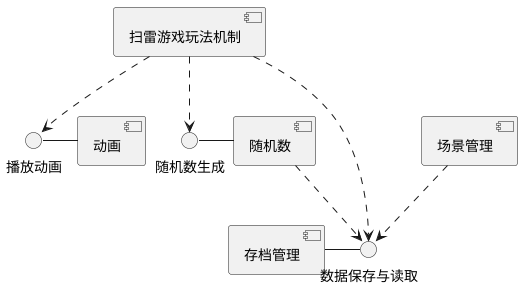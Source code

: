 ﻿@startuml
'https://plantuml.com/component-diagram

component gameplay as "扫雷游戏玩法机制"

component animation as "动画"
() play_animation as "播放动画"
play_animation - animation

component random as "随机数"
() random_number as "随机数生成"

random_number - random

component save as "存档管理"
() save_data as "数据保存与读取"
save - save_data

component scene_manager as "场景管理"
scene_manager ..> save_data

random ..> save_data

gameplay ..> random_number
gameplay ..> save_data
gameplay ..> play_animation


@enduml